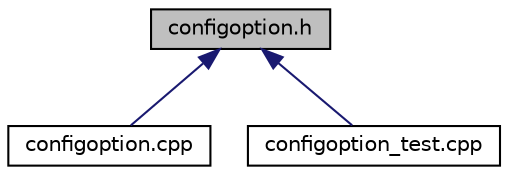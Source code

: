 digraph "configoption.h"
{
 // LATEX_PDF_SIZE
  edge [fontname="Helvetica",fontsize="10",labelfontname="Helvetica",labelfontsize="10"];
  node [fontname="Helvetica",fontsize="10",shape=record];
  Node1 [label="configoption.h",height=0.2,width=0.4,color="black", fillcolor="grey75", style="filled", fontcolor="black",tooltip=" "];
  Node1 -> Node2 [dir="back",color="midnightblue",fontsize="10",style="solid",fontname="Helvetica"];
  Node2 [label="configoption.cpp",height=0.2,width=0.4,color="black", fillcolor="white", style="filled",URL="$da/da3/configoption_8cpp.html",tooltip=" "];
  Node1 -> Node3 [dir="back",color="midnightblue",fontsize="10",style="solid",fontname="Helvetica"];
  Node3 [label="configoption_test.cpp",height=0.2,width=0.4,color="black", fillcolor="white", style="filled",URL="$dc/d41/configoption__test_8cpp.html",tooltip=" "];
}
